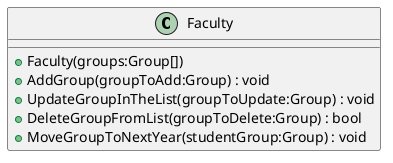 @startuml
class Faculty {
    + Faculty(groups:Group[])
    + AddGroup(groupToAdd:Group) : void
    + UpdateGroupInTheList(groupToUpdate:Group) : void
    + DeleteGroupFromList(groupToDelete:Group) : bool
    + MoveGroupToNextYear(studentGroup:Group) : void
}
@enduml
